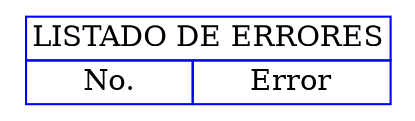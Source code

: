 digraph Errores {
	node [shape=plaintext]
	"node" [label=<<table border='0' cellborder='1' color='blue' cellspacing='0'><tr><td colspan='2'>LISTADO DE ERRORES</td></tr><tr><td>No.</td><td>Error</td></tr> </table>>]
}
